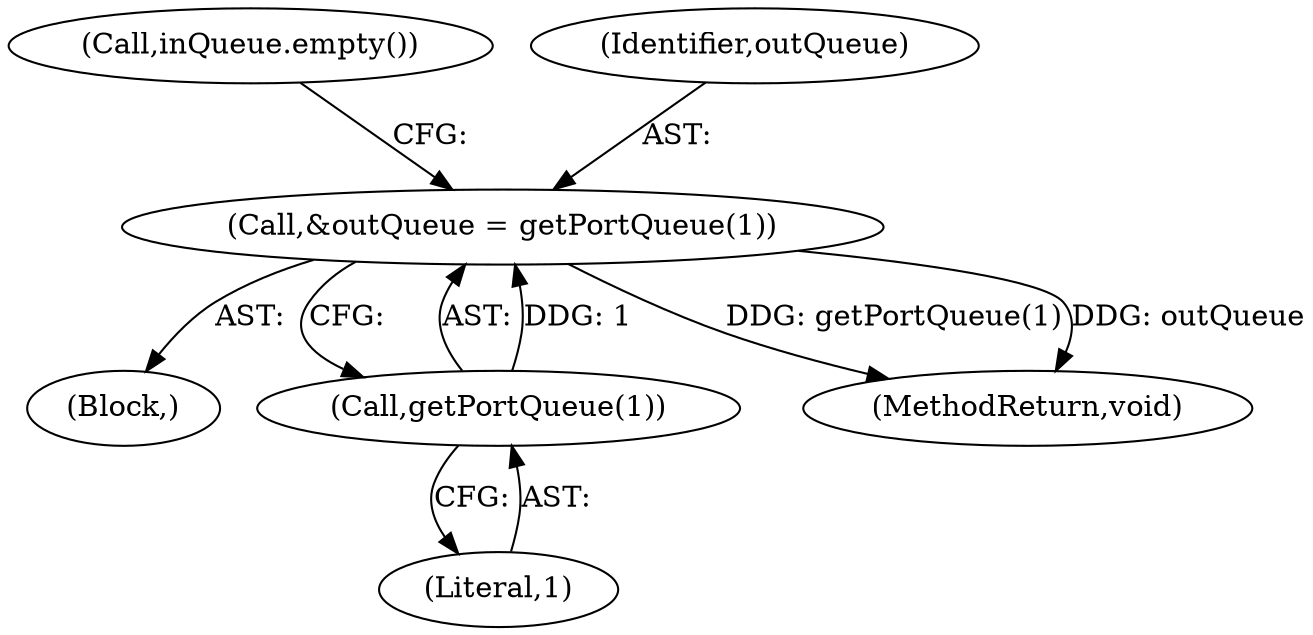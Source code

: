 digraph "0_Android_c48ef757cc50906e8726a3bebc3b60716292cdba@pointer" {
"1000118" [label="(Call,&outQueue = getPortQueue(1))"];
"1000120" [label="(Call,getPortQueue(1))"];
"1000125" [label="(Call,inQueue.empty())"];
"1000120" [label="(Call,getPortQueue(1))"];
"1000121" [label="(Literal,1)"];
"1000118" [label="(Call,&outQueue = getPortQueue(1))"];
"1000119" [label="(Identifier,outQueue)"];
"1000103" [label="(Block,)"];
"1000717" [label="(MethodReturn,void)"];
"1000118" -> "1000103"  [label="AST: "];
"1000118" -> "1000120"  [label="CFG: "];
"1000119" -> "1000118"  [label="AST: "];
"1000120" -> "1000118"  [label="AST: "];
"1000125" -> "1000118"  [label="CFG: "];
"1000118" -> "1000717"  [label="DDG: getPortQueue(1)"];
"1000118" -> "1000717"  [label="DDG: outQueue"];
"1000120" -> "1000118"  [label="DDG: 1"];
"1000120" -> "1000121"  [label="CFG: "];
"1000121" -> "1000120"  [label="AST: "];
}
